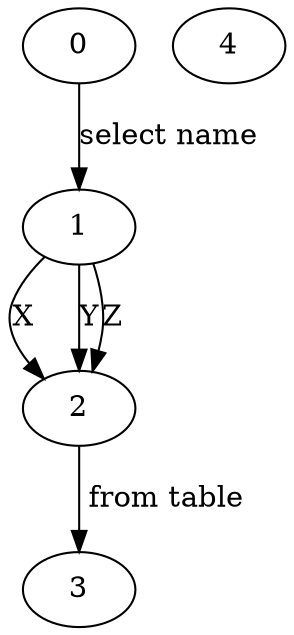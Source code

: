 digraph g
{
0;1;2;3;4;
0 -> 1 [label="select name"]
1 -> 2 [label="X"]
1 -> 2 [label="Y"]
1 -> 2 [label="Z"]
2 -> 3 [label=" from table"]
}         